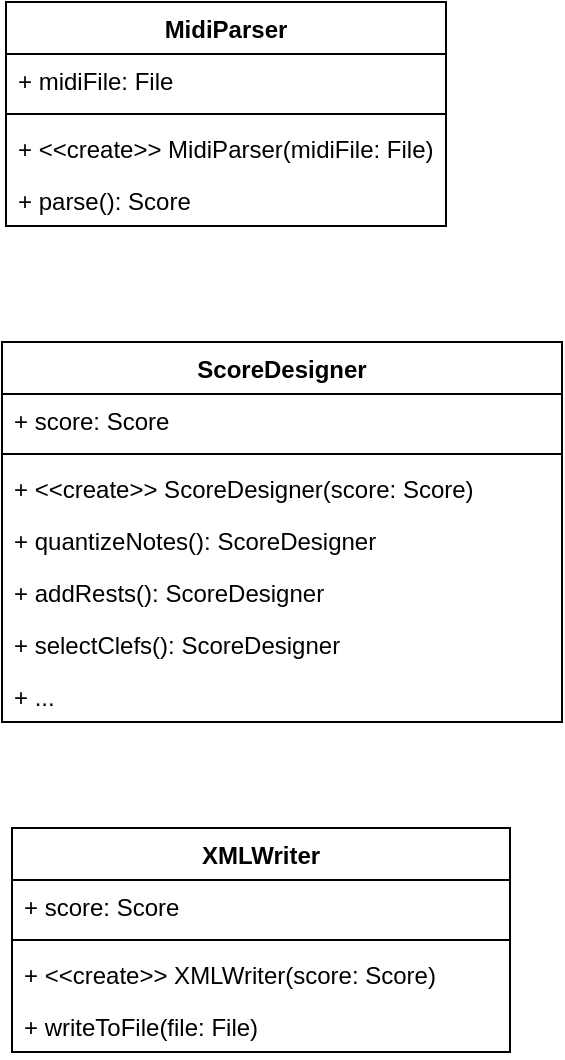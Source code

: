<mxfile version="28.2.1">
  <diagram name="Page-1" id="jH5Ggu5JJqw-PBby8OYb">
    <mxGraphModel dx="1546" dy="889" grid="0" gridSize="10" guides="1" tooltips="1" connect="1" arrows="1" fold="1" page="1" pageScale="1" pageWidth="850" pageHeight="1100" math="0" shadow="0">
      <root>
        <mxCell id="0" />
        <mxCell id="1" parent="0" />
        <mxCell id="qydSV1-yAPoVhm1l1adm-1" value="MidiParser" style="swimlane;fontStyle=1;align=center;verticalAlign=top;childLayout=stackLayout;horizontal=1;startSize=26;horizontalStack=0;resizeParent=1;resizeParentMax=0;resizeLast=0;collapsible=1;marginBottom=0;whiteSpace=wrap;html=1;" vertex="1" parent="1">
          <mxGeometry x="312" y="273" width="220" height="112" as="geometry" />
        </mxCell>
        <mxCell id="qydSV1-yAPoVhm1l1adm-2" value="+ midiFile: File" style="text;strokeColor=none;fillColor=none;align=left;verticalAlign=top;spacingLeft=4;spacingRight=4;overflow=hidden;rotatable=0;points=[[0,0.5],[1,0.5]];portConstraint=eastwest;whiteSpace=wrap;html=1;" vertex="1" parent="qydSV1-yAPoVhm1l1adm-1">
          <mxGeometry y="26" width="220" height="26" as="geometry" />
        </mxCell>
        <mxCell id="qydSV1-yAPoVhm1l1adm-3" value="" style="line;strokeWidth=1;fillColor=none;align=left;verticalAlign=middle;spacingTop=-1;spacingLeft=3;spacingRight=3;rotatable=0;labelPosition=right;points=[];portConstraint=eastwest;strokeColor=inherit;" vertex="1" parent="qydSV1-yAPoVhm1l1adm-1">
          <mxGeometry y="52" width="220" height="8" as="geometry" />
        </mxCell>
        <mxCell id="qydSV1-yAPoVhm1l1adm-9" value="+ &amp;lt;&amp;lt;create&amp;gt;&amp;gt; MidiParser(midiFile: File)" style="text;strokeColor=none;fillColor=none;align=left;verticalAlign=top;spacingLeft=4;spacingRight=4;overflow=hidden;rotatable=0;points=[[0,0.5],[1,0.5]];portConstraint=eastwest;whiteSpace=wrap;html=1;" vertex="1" parent="qydSV1-yAPoVhm1l1adm-1">
          <mxGeometry y="60" width="220" height="26" as="geometry" />
        </mxCell>
        <mxCell id="qydSV1-yAPoVhm1l1adm-4" value="+ parse(): Score" style="text;strokeColor=none;fillColor=none;align=left;verticalAlign=top;spacingLeft=4;spacingRight=4;overflow=hidden;rotatable=0;points=[[0,0.5],[1,0.5]];portConstraint=eastwest;whiteSpace=wrap;html=1;" vertex="1" parent="qydSV1-yAPoVhm1l1adm-1">
          <mxGeometry y="86" width="220" height="26" as="geometry" />
        </mxCell>
        <mxCell id="qydSV1-yAPoVhm1l1adm-5" value="ScoreDesigner" style="swimlane;fontStyle=1;align=center;verticalAlign=top;childLayout=stackLayout;horizontal=1;startSize=26;horizontalStack=0;resizeParent=1;resizeParentMax=0;resizeLast=0;collapsible=1;marginBottom=0;whiteSpace=wrap;html=1;" vertex="1" parent="1">
          <mxGeometry x="310" y="443" width="280" height="190" as="geometry" />
        </mxCell>
        <mxCell id="qydSV1-yAPoVhm1l1adm-6" value="+ score: Score" style="text;strokeColor=none;fillColor=none;align=left;verticalAlign=top;spacingLeft=4;spacingRight=4;overflow=hidden;rotatable=0;points=[[0,0.5],[1,0.5]];portConstraint=eastwest;whiteSpace=wrap;html=1;" vertex="1" parent="qydSV1-yAPoVhm1l1adm-5">
          <mxGeometry y="26" width="280" height="26" as="geometry" />
        </mxCell>
        <mxCell id="qydSV1-yAPoVhm1l1adm-7" value="" style="line;strokeWidth=1;fillColor=none;align=left;verticalAlign=middle;spacingTop=-1;spacingLeft=3;spacingRight=3;rotatable=0;labelPosition=right;points=[];portConstraint=eastwest;strokeColor=inherit;" vertex="1" parent="qydSV1-yAPoVhm1l1adm-5">
          <mxGeometry y="52" width="280" height="8" as="geometry" />
        </mxCell>
        <mxCell id="qydSV1-yAPoVhm1l1adm-8" value="+ &amp;lt;&amp;lt;create&amp;gt;&amp;gt; ScoreDesigner(score: Score)" style="text;strokeColor=none;fillColor=none;align=left;verticalAlign=top;spacingLeft=4;spacingRight=4;overflow=hidden;rotatable=0;points=[[0,0.5],[1,0.5]];portConstraint=eastwest;whiteSpace=wrap;html=1;" vertex="1" parent="qydSV1-yAPoVhm1l1adm-5">
          <mxGeometry y="60" width="280" height="26" as="geometry" />
        </mxCell>
        <mxCell id="qydSV1-yAPoVhm1l1adm-10" value="+ quantizeNotes(): ScoreDesigner" style="text;strokeColor=none;fillColor=none;align=left;verticalAlign=top;spacingLeft=4;spacingRight=4;overflow=hidden;rotatable=0;points=[[0,0.5],[1,0.5]];portConstraint=eastwest;whiteSpace=wrap;html=1;" vertex="1" parent="qydSV1-yAPoVhm1l1adm-5">
          <mxGeometry y="86" width="280" height="26" as="geometry" />
        </mxCell>
        <mxCell id="qydSV1-yAPoVhm1l1adm-11" value="+ addRests(): ScoreDesigner" style="text;strokeColor=none;fillColor=none;align=left;verticalAlign=top;spacingLeft=4;spacingRight=4;overflow=hidden;rotatable=0;points=[[0,0.5],[1,0.5]];portConstraint=eastwest;whiteSpace=wrap;html=1;" vertex="1" parent="qydSV1-yAPoVhm1l1adm-5">
          <mxGeometry y="112" width="280" height="26" as="geometry" />
        </mxCell>
        <mxCell id="qydSV1-yAPoVhm1l1adm-12" value="+ selectClefs(): ScoreDesigner" style="text;strokeColor=none;fillColor=none;align=left;verticalAlign=top;spacingLeft=4;spacingRight=4;overflow=hidden;rotatable=0;points=[[0,0.5],[1,0.5]];portConstraint=eastwest;whiteSpace=wrap;html=1;" vertex="1" parent="qydSV1-yAPoVhm1l1adm-5">
          <mxGeometry y="138" width="280" height="26" as="geometry" />
        </mxCell>
        <mxCell id="qydSV1-yAPoVhm1l1adm-13" value="+ ..." style="text;strokeColor=none;fillColor=none;align=left;verticalAlign=top;spacingLeft=4;spacingRight=4;overflow=hidden;rotatable=0;points=[[0,0.5],[1,0.5]];portConstraint=eastwest;whiteSpace=wrap;html=1;" vertex="1" parent="qydSV1-yAPoVhm1l1adm-5">
          <mxGeometry y="164" width="280" height="26" as="geometry" />
        </mxCell>
        <mxCell id="qydSV1-yAPoVhm1l1adm-14" value="XMLWriter" style="swimlane;fontStyle=1;align=center;verticalAlign=top;childLayout=stackLayout;horizontal=1;startSize=26;horizontalStack=0;resizeParent=1;resizeParentMax=0;resizeLast=0;collapsible=1;marginBottom=0;whiteSpace=wrap;html=1;" vertex="1" parent="1">
          <mxGeometry x="315" y="686" width="249" height="112" as="geometry" />
        </mxCell>
        <mxCell id="qydSV1-yAPoVhm1l1adm-15" value="+ score: Score" style="text;strokeColor=none;fillColor=none;align=left;verticalAlign=top;spacingLeft=4;spacingRight=4;overflow=hidden;rotatable=0;points=[[0,0.5],[1,0.5]];portConstraint=eastwest;whiteSpace=wrap;html=1;" vertex="1" parent="qydSV1-yAPoVhm1l1adm-14">
          <mxGeometry y="26" width="249" height="26" as="geometry" />
        </mxCell>
        <mxCell id="qydSV1-yAPoVhm1l1adm-16" value="" style="line;strokeWidth=1;fillColor=none;align=left;verticalAlign=middle;spacingTop=-1;spacingLeft=3;spacingRight=3;rotatable=0;labelPosition=right;points=[];portConstraint=eastwest;strokeColor=inherit;" vertex="1" parent="qydSV1-yAPoVhm1l1adm-14">
          <mxGeometry y="52" width="249" height="8" as="geometry" />
        </mxCell>
        <mxCell id="qydSV1-yAPoVhm1l1adm-18" value="+ &amp;lt;&amp;lt;create&amp;gt;&amp;gt; XMLWriter(score: Score)" style="text;strokeColor=none;fillColor=none;align=left;verticalAlign=top;spacingLeft=4;spacingRight=4;overflow=hidden;rotatable=0;points=[[0,0.5],[1,0.5]];portConstraint=eastwest;whiteSpace=wrap;html=1;" vertex="1" parent="qydSV1-yAPoVhm1l1adm-14">
          <mxGeometry y="60" width="249" height="26" as="geometry" />
        </mxCell>
        <mxCell id="qydSV1-yAPoVhm1l1adm-17" value="+ writeToFile(file: File)" style="text;strokeColor=none;fillColor=none;align=left;verticalAlign=top;spacingLeft=4;spacingRight=4;overflow=hidden;rotatable=0;points=[[0,0.5],[1,0.5]];portConstraint=eastwest;whiteSpace=wrap;html=1;" vertex="1" parent="qydSV1-yAPoVhm1l1adm-14">
          <mxGeometry y="86" width="249" height="26" as="geometry" />
        </mxCell>
      </root>
    </mxGraphModel>
  </diagram>
</mxfile>
